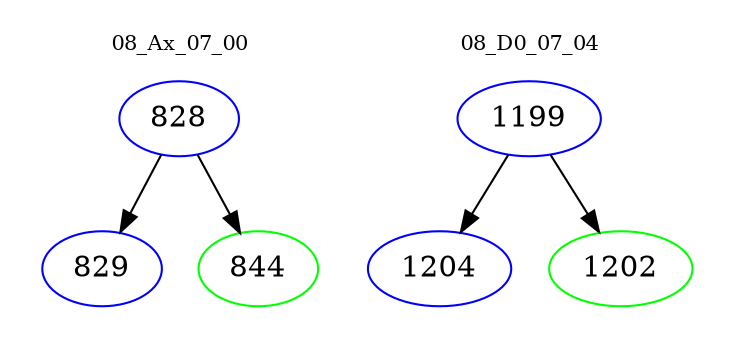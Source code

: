 digraph{
subgraph cluster_0 {
color = white
label = "08_Ax_07_00";
fontsize=10;
T0_828 [label="828", color="blue"]
T0_828 -> T0_829 [color="black"]
T0_829 [label="829", color="blue"]
T0_828 -> T0_844 [color="black"]
T0_844 [label="844", color="green"]
}
subgraph cluster_1 {
color = white
label = "08_D0_07_04";
fontsize=10;
T1_1199 [label="1199", color="blue"]
T1_1199 -> T1_1204 [color="black"]
T1_1204 [label="1204", color="blue"]
T1_1199 -> T1_1202 [color="black"]
T1_1202 [label="1202", color="green"]
}
}
